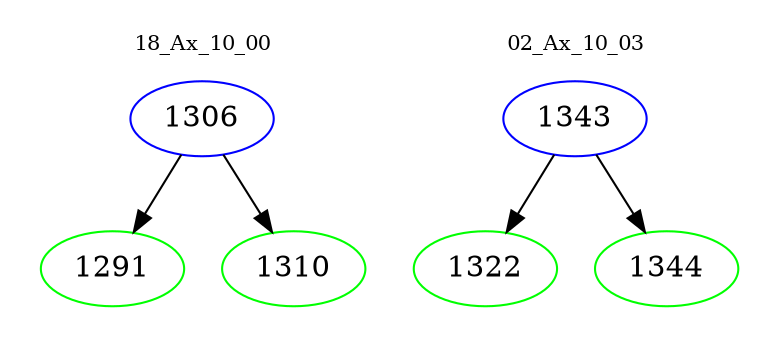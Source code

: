 digraph{
subgraph cluster_0 {
color = white
label = "18_Ax_10_00";
fontsize=10;
T0_1306 [label="1306", color="blue"]
T0_1306 -> T0_1291 [color="black"]
T0_1291 [label="1291", color="green"]
T0_1306 -> T0_1310 [color="black"]
T0_1310 [label="1310", color="green"]
}
subgraph cluster_1 {
color = white
label = "02_Ax_10_03";
fontsize=10;
T1_1343 [label="1343", color="blue"]
T1_1343 -> T1_1322 [color="black"]
T1_1322 [label="1322", color="green"]
T1_1343 -> T1_1344 [color="black"]
T1_1344 [label="1344", color="green"]
}
}
